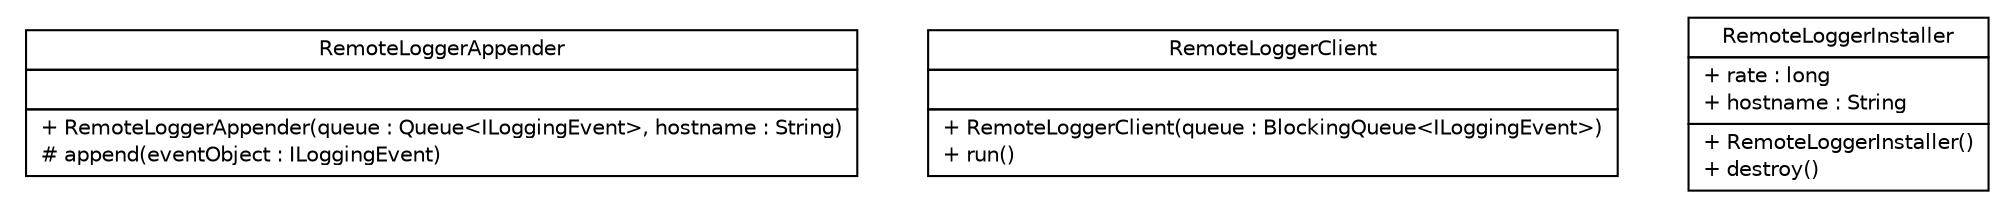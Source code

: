 #!/usr/local/bin/dot
#
# Class diagram 
# Generated by UMLGraph version R5_6 (http://www.umlgraph.org/)
#

digraph G {
	edge [fontname="Helvetica",fontsize=10,labelfontname="Helvetica",labelfontsize=10];
	node [fontname="Helvetica",fontsize=10,shape=plaintext];
	nodesep=0.25;
	ranksep=0.5;
	// sorcer.platform.logger.RemoteLoggerAppender
	c81281 [label=<<table title="sorcer.platform.logger.RemoteLoggerAppender" border="0" cellborder="1" cellspacing="0" cellpadding="2" port="p" href="./RemoteLoggerAppender.html">
		<tr><td><table border="0" cellspacing="0" cellpadding="1">
<tr><td align="center" balign="center"> RemoteLoggerAppender </td></tr>
		</table></td></tr>
		<tr><td><table border="0" cellspacing="0" cellpadding="1">
<tr><td align="left" balign="left">  </td></tr>
		</table></td></tr>
		<tr><td><table border="0" cellspacing="0" cellpadding="1">
<tr><td align="left" balign="left"> + RemoteLoggerAppender(queue : Queue&lt;ILoggingEvent&gt;, hostname : String) </td></tr>
<tr><td align="left" balign="left"> # append(eventObject : ILoggingEvent) </td></tr>
		</table></td></tr>
		</table>>, URL="./RemoteLoggerAppender.html", fontname="Helvetica", fontcolor="black", fontsize=10.0];
	// sorcer.platform.logger.RemoteLoggerClient
	c81282 [label=<<table title="sorcer.platform.logger.RemoteLoggerClient" border="0" cellborder="1" cellspacing="0" cellpadding="2" port="p" href="./RemoteLoggerClient.html">
		<tr><td><table border="0" cellspacing="0" cellpadding="1">
<tr><td align="center" balign="center"> RemoteLoggerClient </td></tr>
		</table></td></tr>
		<tr><td><table border="0" cellspacing="0" cellpadding="1">
<tr><td align="left" balign="left">  </td></tr>
		</table></td></tr>
		<tr><td><table border="0" cellspacing="0" cellpadding="1">
<tr><td align="left" balign="left"> + RemoteLoggerClient(queue : BlockingQueue&lt;ILoggingEvent&gt;) </td></tr>
<tr><td align="left" balign="left"> + run() </td></tr>
		</table></td></tr>
		</table>>, URL="./RemoteLoggerClient.html", fontname="Helvetica", fontcolor="black", fontsize=10.0];
	// sorcer.platform.logger.RemoteLoggerInstaller
	c81283 [label=<<table title="sorcer.platform.logger.RemoteLoggerInstaller" border="0" cellborder="1" cellspacing="0" cellpadding="2" port="p" href="./RemoteLoggerInstaller.html">
		<tr><td><table border="0" cellspacing="0" cellpadding="1">
<tr><td align="center" balign="center"> RemoteLoggerInstaller </td></tr>
		</table></td></tr>
		<tr><td><table border="0" cellspacing="0" cellpadding="1">
<tr><td align="left" balign="left"> + rate : long </td></tr>
<tr><td align="left" balign="left"> + hostname : String </td></tr>
		</table></td></tr>
		<tr><td><table border="0" cellspacing="0" cellpadding="1">
<tr><td align="left" balign="left"> + RemoteLoggerInstaller() </td></tr>
<tr><td align="left" balign="left"> + destroy() </td></tr>
		</table></td></tr>
		</table>>, URL="./RemoteLoggerInstaller.html", fontname="Helvetica", fontcolor="black", fontsize=10.0];
}

